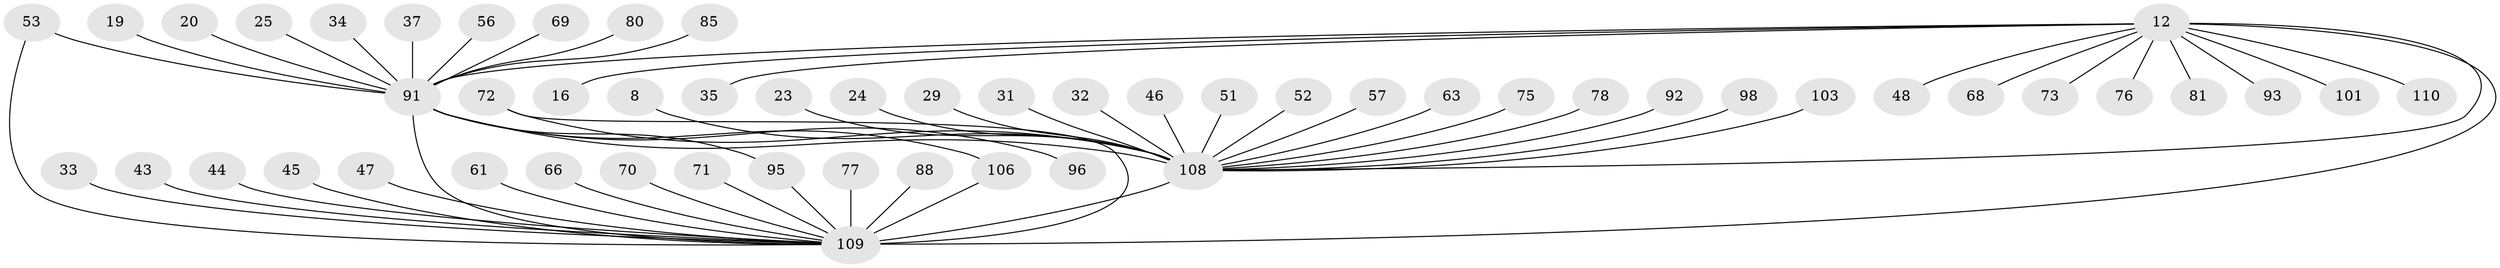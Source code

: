 // original degree distribution, {12: 0.00909090909090909, 27: 0.00909090909090909, 6: 0.03636363636363636, 7: 0.00909090909090909, 21: 0.00909090909090909, 18: 0.00909090909090909, 1: 0.4818181818181818, 3: 0.14545454545454545, 10: 0.00909090909090909, 2: 0.2, 16: 0.00909090909090909, 4: 0.03636363636363636, 11: 0.00909090909090909, 9: 0.00909090909090909, 5: 0.01818181818181818}
// Generated by graph-tools (version 1.1) at 2025/47/03/09/25 04:47:16]
// undirected, 55 vertices, 61 edges
graph export_dot {
graph [start="1"]
  node [color=gray90,style=filled];
  8;
  12 [super="+3+6"];
  16;
  19;
  20;
  23;
  24;
  25;
  29;
  31;
  32;
  33;
  34;
  35 [super="+11"];
  37;
  43;
  44;
  45;
  46 [super="+18"];
  47;
  48;
  51;
  52;
  53;
  56;
  57;
  61;
  63;
  66;
  68;
  69;
  70;
  71 [super="+50"];
  72 [super="+22"];
  73;
  75;
  76;
  77;
  78;
  80;
  81;
  85 [super="+59"];
  88 [super="+54"];
  91 [super="+17+67+89"];
  92;
  93 [super="+36"];
  95 [super="+94+65"];
  96 [super="+90"];
  98;
  101;
  103 [super="+97"];
  106 [super="+83"];
  108 [super="+104+102"];
  109 [super="+49+87+7+84+105+107"];
  110;
  8 -- 108;
  12 -- 110;
  12 -- 68;
  12 -- 101;
  12 -- 73;
  12 -- 76;
  12 -- 16;
  12 -- 48;
  12 -- 81;
  12 -- 35;
  12 -- 91 [weight=7];
  12 -- 93;
  12 -- 109 [weight=2];
  12 -- 108 [weight=7];
  19 -- 91 [weight=2];
  20 -- 91;
  23 -- 108;
  24 -- 108;
  25 -- 91;
  29 -- 108;
  31 -- 108;
  32 -- 108;
  33 -- 109;
  34 -- 91;
  37 -- 91;
  43 -- 109;
  44 -- 109 [weight=2];
  45 -- 109;
  46 -- 108;
  47 -- 109;
  51 -- 108;
  52 -- 108;
  53 -- 109;
  53 -- 91;
  56 -- 91 [weight=2];
  57 -- 108;
  61 -- 109;
  63 -- 108;
  66 -- 109;
  69 -- 91;
  70 -- 109;
  71 -- 109;
  72 -- 109;
  72 -- 108 [weight=2];
  75 -- 108;
  77 -- 109 [weight=3];
  78 -- 108;
  80 -- 91;
  85 -- 91;
  88 -- 109;
  91 -- 95;
  91 -- 96;
  91 -- 106;
  91 -- 109 [weight=2];
  91 -- 108 [weight=4];
  92 -- 108;
  95 -- 109 [weight=4];
  98 -- 108;
  103 -- 108;
  106 -- 109;
  108 -- 109 [weight=13];
}
